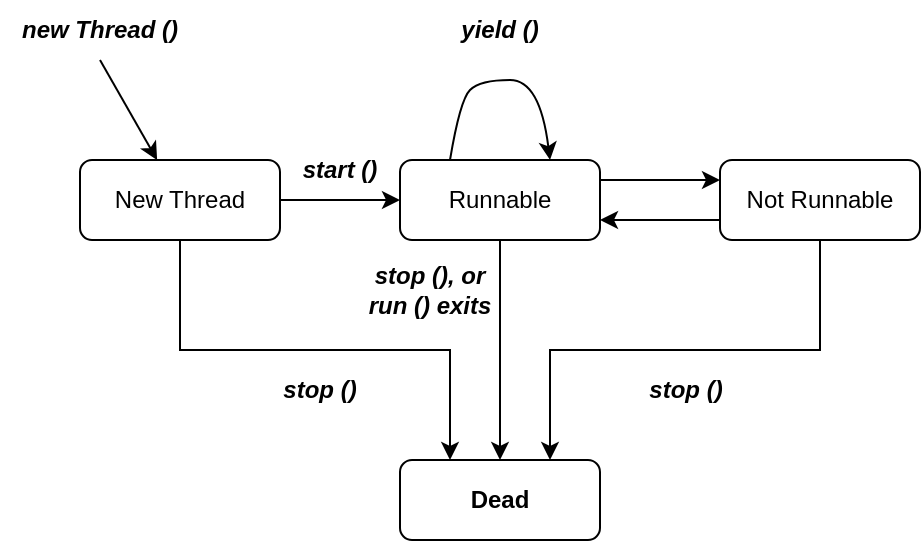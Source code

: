 <mxfile version="20.5.3" type="device"><diagram id="Q-ZrYLayp8UZm6Ts8faP" name="페이지-1"><mxGraphModel dx="629" dy="351" grid="1" gridSize="10" guides="1" tooltips="1" connect="1" arrows="1" fold="1" page="1" pageScale="1" pageWidth="827" pageHeight="1169" math="0" shadow="0"><root><mxCell id="0"/><mxCell id="1" parent="0"/><mxCell id="NYMZIfh-MniScAy65WbP-1" value="new Thread ()" style="text;html=1;strokeColor=none;fillColor=none;align=center;verticalAlign=middle;whiteSpace=wrap;rounded=0;strokeWidth=1;fontStyle=3" vertex="1" parent="1"><mxGeometry x="40" y="40" width="100" height="30" as="geometry"/></mxCell><mxCell id="NYMZIfh-MniScAy65WbP-2" value="" style="endArrow=classic;html=1;rounded=0;exitX=0.5;exitY=1;exitDx=0;exitDy=0;" edge="1" parent="1" source="NYMZIfh-MniScAy65WbP-1" target="NYMZIfh-MniScAy65WbP-3"><mxGeometry width="50" height="50" relative="1" as="geometry"><mxPoint x="160" y="200" as="sourcePoint"/><mxPoint x="120" y="120" as="targetPoint"/></mxGeometry></mxCell><mxCell id="NYMZIfh-MniScAy65WbP-6" value="" style="edgeStyle=orthogonalEdgeStyle;rounded=0;orthogonalLoop=1;jettySize=auto;html=1;" edge="1" parent="1" source="NYMZIfh-MniScAy65WbP-3" target="NYMZIfh-MniScAy65WbP-4"><mxGeometry relative="1" as="geometry"/></mxCell><mxCell id="NYMZIfh-MniScAy65WbP-22" style="edgeStyle=orthogonalEdgeStyle;rounded=0;orthogonalLoop=1;jettySize=auto;html=1;exitX=0.5;exitY=1;exitDx=0;exitDy=0;entryX=0.25;entryY=0;entryDx=0;entryDy=0;" edge="1" parent="1" source="NYMZIfh-MniScAy65WbP-3" target="NYMZIfh-MniScAy65WbP-20"><mxGeometry relative="1" as="geometry"/></mxCell><mxCell id="NYMZIfh-MniScAy65WbP-3" value="New Thread" style="rounded=1;whiteSpace=wrap;html=1;strokeWidth=1;fontStyle=0" vertex="1" parent="1"><mxGeometry x="80" y="120" width="100" height="40" as="geometry"/></mxCell><mxCell id="NYMZIfh-MniScAy65WbP-9" style="edgeStyle=orthogonalEdgeStyle;rounded=0;orthogonalLoop=1;jettySize=auto;html=1;exitX=1;exitY=0.25;exitDx=0;exitDy=0;entryX=0;entryY=0.25;entryDx=0;entryDy=0;" edge="1" parent="1" source="NYMZIfh-MniScAy65WbP-4" target="NYMZIfh-MniScAy65WbP-8"><mxGeometry relative="1" as="geometry"/></mxCell><mxCell id="NYMZIfh-MniScAy65WbP-21" value="" style="edgeStyle=orthogonalEdgeStyle;rounded=0;orthogonalLoop=1;jettySize=auto;html=1;" edge="1" parent="1" source="NYMZIfh-MniScAy65WbP-4" target="NYMZIfh-MniScAy65WbP-20"><mxGeometry relative="1" as="geometry"/></mxCell><mxCell id="NYMZIfh-MniScAy65WbP-4" value="Runnable" style="rounded=1;whiteSpace=wrap;html=1;strokeWidth=1;" vertex="1" parent="1"><mxGeometry x="240" y="120" width="100" height="40" as="geometry"/></mxCell><mxCell id="NYMZIfh-MniScAy65WbP-10" style="edgeStyle=orthogonalEdgeStyle;rounded=0;orthogonalLoop=1;jettySize=auto;html=1;exitX=0;exitY=0.75;exitDx=0;exitDy=0;entryX=1;entryY=0.75;entryDx=0;entryDy=0;" edge="1" parent="1" source="NYMZIfh-MniScAy65WbP-8" target="NYMZIfh-MniScAy65WbP-4"><mxGeometry relative="1" as="geometry"/></mxCell><mxCell id="NYMZIfh-MniScAy65WbP-23" style="edgeStyle=orthogonalEdgeStyle;rounded=0;orthogonalLoop=1;jettySize=auto;html=1;exitX=0.5;exitY=1;exitDx=0;exitDy=0;entryX=0.75;entryY=0;entryDx=0;entryDy=0;" edge="1" parent="1" source="NYMZIfh-MniScAy65WbP-8" target="NYMZIfh-MniScAy65WbP-20"><mxGeometry relative="1" as="geometry"/></mxCell><mxCell id="NYMZIfh-MniScAy65WbP-8" value="Not Runnable" style="rounded=1;whiteSpace=wrap;html=1;strokeWidth=1;" vertex="1" parent="1"><mxGeometry x="400" y="120" width="100" height="40" as="geometry"/></mxCell><mxCell id="NYMZIfh-MniScAy65WbP-16" value="" style="curved=1;endArrow=classic;html=1;rounded=0;exitX=0.25;exitY=0;exitDx=0;exitDy=0;entryX=0.75;entryY=0;entryDx=0;entryDy=0;" edge="1" parent="1" source="NYMZIfh-MniScAy65WbP-4" target="NYMZIfh-MniScAy65WbP-4"><mxGeometry width="50" height="50" relative="1" as="geometry"><mxPoint x="260" y="110" as="sourcePoint"/><mxPoint x="310" y="60" as="targetPoint"/><Array as="points"><mxPoint x="270" y="90"/><mxPoint x="280" y="80"/><mxPoint x="310" y="80"/></Array></mxGeometry></mxCell><mxCell id="NYMZIfh-MniScAy65WbP-17" value="yield ()" style="text;html=1;strokeColor=none;fillColor=none;align=center;verticalAlign=middle;whiteSpace=wrap;rounded=0;strokeWidth=1;fontStyle=3" vertex="1" parent="1"><mxGeometry x="260" y="40" width="60" height="30" as="geometry"/></mxCell><mxCell id="NYMZIfh-MniScAy65WbP-20" value="Dead" style="whiteSpace=wrap;html=1;rounded=1;strokeWidth=1;fontStyle=1" vertex="1" parent="1"><mxGeometry x="240" y="270" width="100" height="40" as="geometry"/></mxCell><mxCell id="NYMZIfh-MniScAy65WbP-24" value="stop ()" style="text;html=1;strokeColor=none;fillColor=none;align=center;verticalAlign=middle;whiteSpace=wrap;rounded=0;strokeWidth=1;fontStyle=3" vertex="1" parent="1"><mxGeometry x="170" y="220" width="60" height="30" as="geometry"/></mxCell><mxCell id="NYMZIfh-MniScAy65WbP-25" value="stop ()" style="text;html=1;strokeColor=none;fillColor=none;align=center;verticalAlign=middle;whiteSpace=wrap;rounded=0;strokeWidth=1;fontStyle=3" vertex="1" parent="1"><mxGeometry x="353" y="220" width="60" height="30" as="geometry"/></mxCell><mxCell id="NYMZIfh-MniScAy65WbP-26" value="stop (), or run () exits" style="text;html=1;strokeColor=none;fillColor=none;align=center;verticalAlign=middle;whiteSpace=wrap;rounded=0;strokeWidth=1;fontStyle=3" vertex="1" parent="1"><mxGeometry x="220" y="170" width="70" height="30" as="geometry"/></mxCell><mxCell id="NYMZIfh-MniScAy65WbP-27" value="start ()" style="text;html=1;strokeColor=none;fillColor=none;align=center;verticalAlign=middle;whiteSpace=wrap;rounded=0;strokeWidth=1;fontStyle=3" vertex="1" parent="1"><mxGeometry x="180" y="110" width="60" height="30" as="geometry"/></mxCell></root></mxGraphModel></diagram></mxfile>